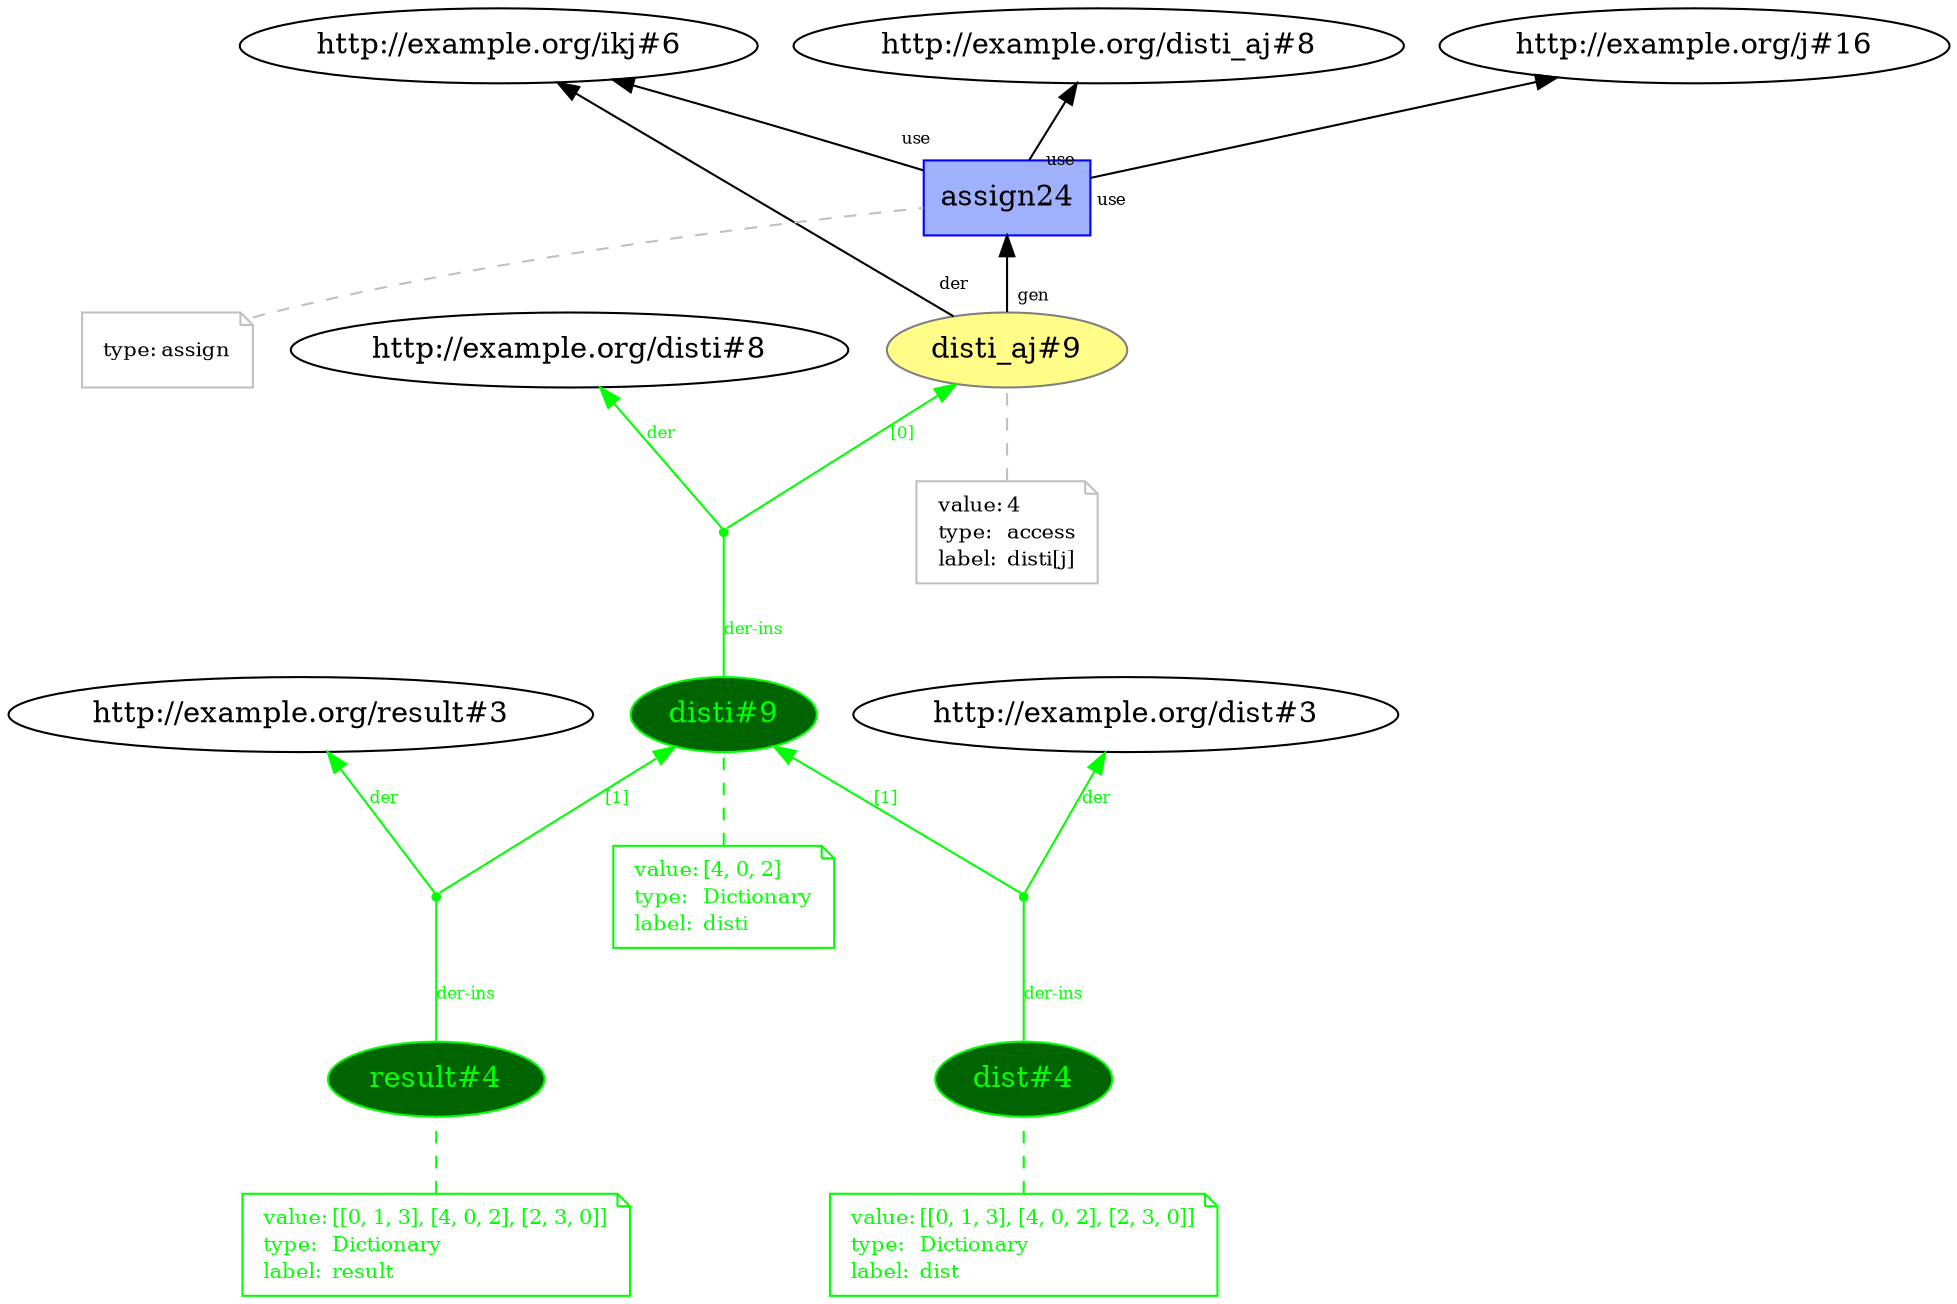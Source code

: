 digraph "PROV" { size="16,12"; rankdir="BT";
"http://example.org/disti_aj#9" [fillcolor="#FFFC87",color="#808080",style="filled",label="disti_aj#9",URL="http://example.org/disti_aj#9"]
"-attrs0" [color="gray",shape="note",fontsize="10",fontcolor="black",label=<<TABLE cellpadding="0" border="0">
	<TR>
	    <TD align="left">value:</TD>
	    <TD align="left">4</TD>
	</TR>
	<TR>
	    <TD align="left">type:</TD>
	    <TD align="left">access</TD>
	</TR>
	<TR>
	    <TD align="left">label:</TD>
	    <TD align="left">disti[j]</TD>
	</TR>
</TABLE>>]
"-attrs0" -> "http://example.org/disti_aj#9" [color="gray",style="dashed",arrowhead="none"]
"http://example.org/disti#9" [fillcolor="darkgreen",color="green",style="filled",fontcolor="green",label="disti#9",URL="http://example.org/disti#9"]
"-attrs1" [color="green",shape="note",fontsize="10",fontcolor="green",label=<<TABLE cellpadding="0" border="0">
	<TR>
	    <TD align="left">value:</TD>
	    <TD align="left">[4, 0, 2]</TD>
	</TR>
	<TR>
	    <TD align="left">type:</TD>
	    <TD align="left">Dictionary</TD>
	</TR>
	<TR>
	    <TD align="left">label:</TD>
	    <TD align="left">disti</TD>
	</TR>
</TABLE>>]
"-attrs1" -> "http://example.org/disti#9" [color="green",style="dashed",arrowhead="none",fontcolor="green"]
"bn0" [shape="point",label="",fontcolor="green",color="green"]
"http://example.org/disti#9" -> "bn0" [fontsize="8",distance="1.5",angle="60.0",rotation="20",label="der-ins",arrowhead="none",fontcolor="green",color="green"]
"bn0" -> "http://example.org/disti#8" [fontsize="8",distance="1.5",angle="60.0",rotation="20",label="der",fontcolor="green",color="green"]
"bn0" -> "http://example.org/disti_aj#9" [fontsize="8",distance="1.5",angle="60.0",rotation="20",label="[0]",fontcolor="green",color="green"]
"http://example.org/dist#4" [fillcolor="darkgreen",color="green",style="filled",fontcolor="green",label="dist#4",URL="http://example.org/dist#4"]
"-attrs2" [color="green",shape="note",fontsize="10",fontcolor="green",label=<<TABLE cellpadding="0" border="0">
	<TR>
	    <TD align="left">value:</TD>
	    <TD align="left">[[0, 1, 3], [4, 0, 2], [2, 3, 0]]</TD>
	</TR>
	<TR>
	    <TD align="left">type:</TD>
	    <TD align="left">Dictionary</TD>
	</TR>
	<TR>
	    <TD align="left">label:</TD>
	    <TD align="left">dist</TD>
	</TR>
</TABLE>>]
"-attrs2" -> "http://example.org/dist#4" [color="green",style="dashed",arrowhead="none",fontcolor="green"]
"bn1" [shape="point",label="",fontcolor="green",color="green"]
"http://example.org/dist#4" -> "bn1" [fontsize="8",distance="1.5",angle="60.0",rotation="20",label="der-ins",arrowhead="none",fontcolor="green",color="green"]
"bn1" -> "http://example.org/dist#3" [fontsize="8",distance="1.5",angle="60.0",rotation="20",label="der",fontcolor="green",color="green"]
"bn1" -> "http://example.org/disti#9" [fontsize="8",distance="1.5",angle="60.0",rotation="20",label="[1]",fontcolor="green",color="green"]
"http://example.org/result#4" [fillcolor="darkgreen",color="green",style="filled",fontcolor="green",label="result#4",URL="http://example.org/result#4"]
"-attrs3" [color="green",shape="note",fontsize="10",fontcolor="green",label=<<TABLE cellpadding="0" border="0">
	<TR>
	    <TD align="left">value:</TD>
	    <TD align="left">[[0, 1, 3], [4, 0, 2], [2, 3, 0]]</TD>
	</TR>
	<TR>
	    <TD align="left">type:</TD>
	    <TD align="left">Dictionary</TD>
	</TR>
	<TR>
	    <TD align="left">label:</TD>
	    <TD align="left">result</TD>
	</TR>
</TABLE>>]
"-attrs3" -> "http://example.org/result#4" [color="green",style="dashed",arrowhead="none",fontcolor="green"]
"bn2" [shape="point",label="",fontcolor="green",color="green"]
"http://example.org/result#4" -> "bn2" [fontsize="8",distance="1.5",angle="60.0",rotation="20",label="der-ins",arrowhead="none",fontcolor="green",color="green"]
"bn2" -> "http://example.org/result#3" [fontsize="8",distance="1.5",angle="60.0",rotation="20",label="der",fontcolor="green",color="green"]
"bn2" -> "http://example.org/disti#9" [fontsize="8",distance="1.5",angle="60.0",rotation="20",label="[1]",fontcolor="green",color="green"]
"http://example.org/assign24" [fillcolor="#9FB1FC",color="#0000FF",shape="polygon",sides="4",style="filled",label="assign24",URL="http://example.org/assign24"]
"-attrs4" [color="gray",shape="note",fontsize="10",fontcolor="black",label=<<TABLE cellpadding="0" border="0">
	<TR>
	    <TD align="left">type:</TD>
	    <TD align="left">assign</TD>
	</TR>
</TABLE>>]
"-attrs4" -> "http://example.org/assign24" [color="gray",style="dashed",arrowhead="none"]
"http://example.org/disti_aj#9" -> "http://example.org/ikj#6" [labelfontsize="8",labeldistance="1.5",labelangle="60.0",rotation="20",taillabel="der"]
"http://example.org/assign24" -> "http://example.org/j#16" [labelfontsize="8",labeldistance="1.5",labelangle="60.0",rotation="20",taillabel="use"]
"http://example.org/assign24" -> "http://example.org/disti_aj#8" [labelfontsize="8",labeldistance="1.5",labelangle="60.0",rotation="20",taillabel="use"]
"http://example.org/assign24" -> "http://example.org/ikj#6" [labelfontsize="8",labeldistance="1.5",labelangle="60.0",rotation="20",taillabel="use"]
"http://example.org/disti_aj#9" -> "http://example.org/assign24" [labelfontsize="8",labeldistance="1.5",labelangle="60.0",rotation="20",taillabel="gen"]
}